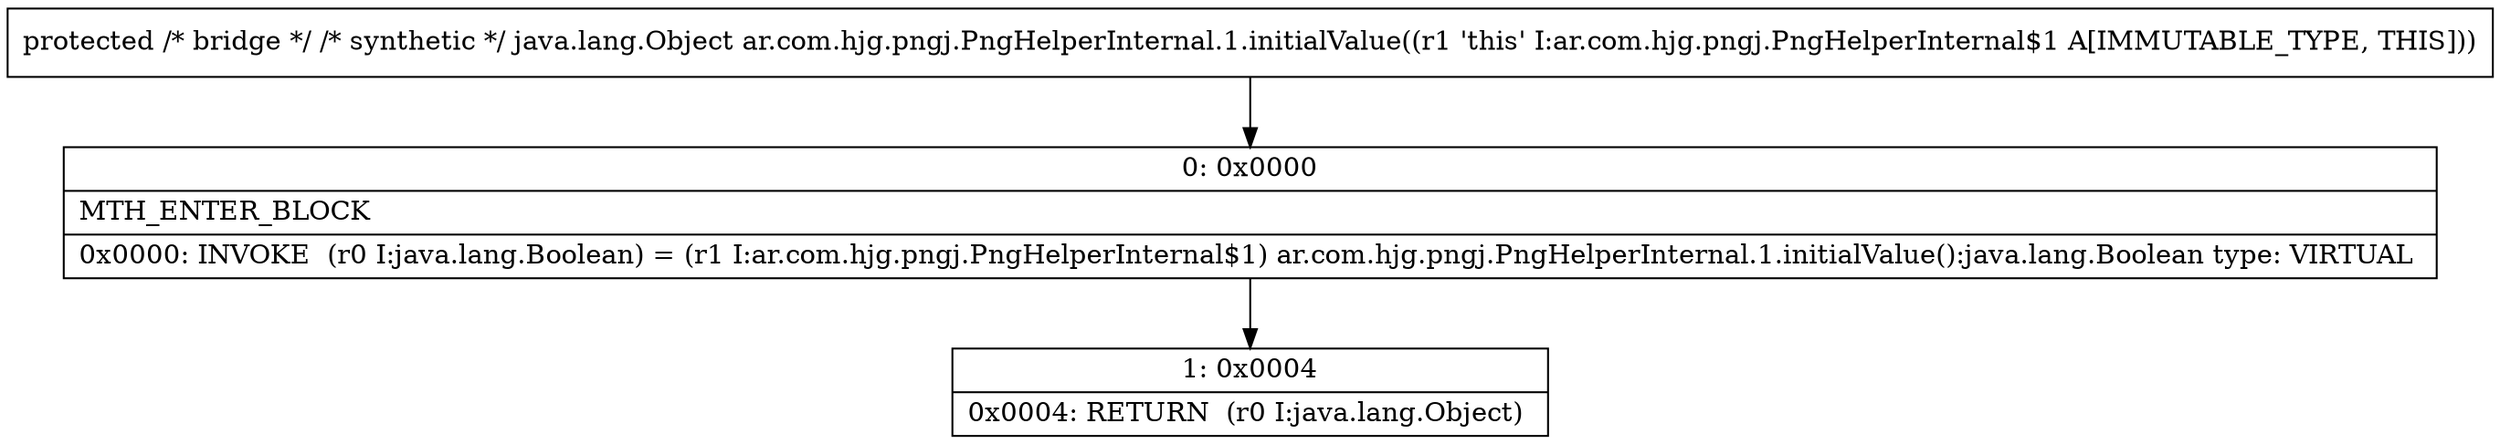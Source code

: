 digraph "CFG forar.com.hjg.pngj.PngHelperInternal.1.initialValue()Ljava\/lang\/Object;" {
Node_0 [shape=record,label="{0\:\ 0x0000|MTH_ENTER_BLOCK\l|0x0000: INVOKE  (r0 I:java.lang.Boolean) = (r1 I:ar.com.hjg.pngj.PngHelperInternal$1) ar.com.hjg.pngj.PngHelperInternal.1.initialValue():java.lang.Boolean type: VIRTUAL \l}"];
Node_1 [shape=record,label="{1\:\ 0x0004|0x0004: RETURN  (r0 I:java.lang.Object) \l}"];
MethodNode[shape=record,label="{protected \/* bridge *\/ \/* synthetic *\/ java.lang.Object ar.com.hjg.pngj.PngHelperInternal.1.initialValue((r1 'this' I:ar.com.hjg.pngj.PngHelperInternal$1 A[IMMUTABLE_TYPE, THIS])) }"];
MethodNode -> Node_0;
Node_0 -> Node_1;
}

